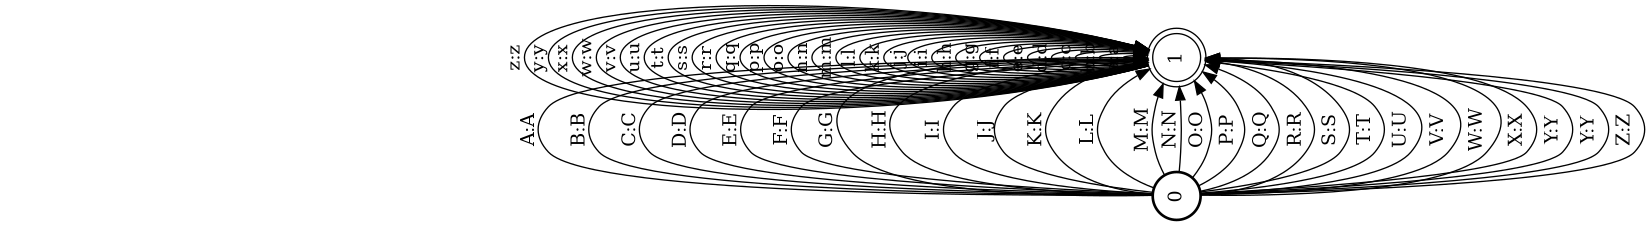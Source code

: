 digraph FST {
rankdir = LR;
size = "8.5,11";
label = "";
center = 1;
orientation = Landscape;
ranksep = "0.4";
nodesep = "0.25";
0 [label = "0", shape = circle, style = bold, fontsize = 14]
	0 -> 1 [label = "A:A", fontsize = 14];
	0 -> 1 [label = "B:B", fontsize = 14];
	0 -> 1 [label = "C:C", fontsize = 14];
	0 -> 1 [label = "D:D", fontsize = 14];
	0 -> 1 [label = "E:E", fontsize = 14];
	0 -> 1 [label = "F:F", fontsize = 14];
	0 -> 1 [label = "G:G", fontsize = 14];
	0 -> 1 [label = "H:H", fontsize = 14];
	0 -> 1 [label = "I:I", fontsize = 14];
	0 -> 1 [label = "J:J", fontsize = 14];
	0 -> 1 [label = "K:K", fontsize = 14];
	0 -> 1 [label = "L:L", fontsize = 14];
	0 -> 1 [label = "M:M", fontsize = 14];
	0 -> 1 [label = "N:N", fontsize = 14];
	0 -> 1 [label = "O:O", fontsize = 14];
	0 -> 1 [label = "P:P", fontsize = 14];
	0 -> 1 [label = "Q:Q", fontsize = 14];
	0 -> 1 [label = "R:R", fontsize = 14];
	0 -> 1 [label = "S:S", fontsize = 14];
	0 -> 1 [label = "T:T", fontsize = 14];
	0 -> 1 [label = "U:U", fontsize = 14];
	0 -> 1 [label = "V:V", fontsize = 14];
	0 -> 1 [label = "W:W", fontsize = 14];
	0 -> 1 [label = "X:X", fontsize = 14];
	0 -> 1 [label = "Y:Y", fontsize = 14];
	0 -> 1 [label = "Y:Y", fontsize = 14];
	0 -> 1 [label = "Z:Z", fontsize = 14];
1 [label = "1", shape = doublecircle, style = solid, fontsize = 14]
	1 -> 1 [label = "a:a", fontsize = 14];
	1 -> 1 [label = "b:b", fontsize = 14];
	1 -> 1 [label = "c:c", fontsize = 14];
	1 -> 1 [label = "d:d", fontsize = 14];
	1 -> 1 [label = "e:e", fontsize = 14];
	1 -> 1 [label = "f:f", fontsize = 14];
	1 -> 1 [label = "g:g", fontsize = 14];
	1 -> 1 [label = "h:h", fontsize = 14];
	1 -> 1 [label = "i:i", fontsize = 14];
	1 -> 1 [label = "j:j", fontsize = 14];
	1 -> 1 [label = "k:k", fontsize = 14];
	1 -> 1 [label = "l:l", fontsize = 14];
	1 -> 1 [label = "m:m", fontsize = 14];
	1 -> 1 [label = "n:n", fontsize = 14];
	1 -> 1 [label = "o:o", fontsize = 14];
	1 -> 1 [label = "p:p", fontsize = 14];
	1 -> 1 [label = "q:q", fontsize = 14];
	1 -> 1 [label = "r:r", fontsize = 14];
	1 -> 1 [label = "s:s", fontsize = 14];
	1 -> 1 [label = "t:t", fontsize = 14];
	1 -> 1 [label = "u:u", fontsize = 14];
	1 -> 1 [label = "v:v", fontsize = 14];
	1 -> 1 [label = "w:w", fontsize = 14];
	1 -> 1 [label = "x:x", fontsize = 14];
	1 -> 1 [label = "y:y", fontsize = 14];
	1 -> 1 [label = "z:z", fontsize = 14];
}
